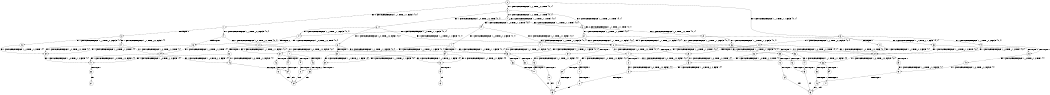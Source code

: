 digraph BCG {
size = "7, 10.5";
center = TRUE;
node [shape = circle];
0 [peripheries = 2];
0 -> 1 [label = "EX !0 !ATOMIC_EXCH_BRANCH (1, +1, TRUE, +1, 1, FALSE) !{0, 1}"];
0 -> 2 [label = "EX !1 !ATOMIC_EXCH_BRANCH (1, +1, TRUE, +0, 2, TRUE) !{0, 1}"];
0 -> 3 [label = "EX !0 !ATOMIC_EXCH_BRANCH (1, +1, TRUE, +1, 1, FALSE) !{0, 1}"];
1 -> 4 [label = "EX !1 !ATOMIC_EXCH_BRANCH (1, +1, TRUE, +0, 2, FALSE) !{0, 1}"];
1 -> 5 [label = "TERMINATE !0"];
2 -> 6 [label = "EX !1 !ATOMIC_EXCH_BRANCH (1, +0, TRUE, +1, 2, TRUE) !{0, 1}"];
2 -> 7 [label = "EX !0 !ATOMIC_EXCH_BRANCH (1, +1, TRUE, +1, 1, TRUE) !{0, 1}"];
2 -> 8 [label = "EX !0 !ATOMIC_EXCH_BRANCH (1, +1, TRUE, +1, 1, TRUE) !{0, 1}"];
3 -> 9 [label = "EX !1 !ATOMIC_EXCH_BRANCH (1, +1, TRUE, +0, 2, FALSE) !{0, 1}"];
3 -> 10 [label = "EX !1 !ATOMIC_EXCH_BRANCH (1, +1, TRUE, +0, 2, FALSE) !{0, 1}"];
3 -> 11 [label = "TERMINATE !0"];
4 -> 12 [label = "EX !1 !ATOMIC_EXCH_BRANCH (1, +0, TRUE, +1, 2, TRUE) !{0, 1}"];
4 -> 13 [label = "TERMINATE !0"];
5 -> 14 [label = "EX !1 !ATOMIC_EXCH_BRANCH (1, +1, TRUE, +0, 2, FALSE) !{1}"];
5 -> 15 [label = "EX !1 !ATOMIC_EXCH_BRANCH (1, +1, TRUE, +0, 2, FALSE) !{1}"];
6 -> 16 [label = "EX !1 !ATOMIC_EXCH_BRANCH (1, +0, TRUE, +1, 2, FALSE) !{0, 1}"];
6 -> 17 [label = "EX !0 !ATOMIC_EXCH_BRANCH (1, +1, TRUE, +1, 1, FALSE) !{0, 1}"];
6 -> 18 [label = "EX !0 !ATOMIC_EXCH_BRANCH (1, +1, TRUE, +1, 1, FALSE) !{0, 1}"];
7 -> 7 [label = "EX !0 !ATOMIC_EXCH_BRANCH (1, +1, TRUE, +1, 1, TRUE) !{0, 1}"];
7 -> 19 [label = "EX !1 !ATOMIC_EXCH_BRANCH (1, +0, TRUE, +1, 2, TRUE) !{0, 1}"];
7 -> 8 [label = "EX !0 !ATOMIC_EXCH_BRANCH (1, +1, TRUE, +1, 1, TRUE) !{0, 1}"];
8 -> 20 [label = "EX !1 !ATOMIC_EXCH_BRANCH (1, +0, TRUE, +1, 2, TRUE) !{0, 1}"];
8 -> 8 [label = "EX !0 !ATOMIC_EXCH_BRANCH (1, +1, TRUE, +1, 1, TRUE) !{0, 1}"];
8 -> 21 [label = "EX !1 !ATOMIC_EXCH_BRANCH (1, +0, TRUE, +1, 2, TRUE) !{0, 1}"];
9 -> 22 [label = "EX !1 !ATOMIC_EXCH_BRANCH (1, +0, TRUE, +1, 2, TRUE) !{0, 1}"];
9 -> 23 [label = "TERMINATE !0"];
10 -> 22 [label = "EX !1 !ATOMIC_EXCH_BRANCH (1, +0, TRUE, +1, 2, TRUE) !{0, 1}"];
10 -> 24 [label = "EX !1 !ATOMIC_EXCH_BRANCH (1, +0, TRUE, +1, 2, TRUE) !{0, 1}"];
10 -> 25 [label = "TERMINATE !0"];
11 -> 26 [label = "EX !1 !ATOMIC_EXCH_BRANCH (1, +1, TRUE, +0, 2, FALSE) !{1}"];
12 -> 27 [label = "EX !1 !ATOMIC_EXCH_BRANCH (1, +0, TRUE, +1, 2, FALSE) !{0, 1}"];
12 -> 28 [label = "TERMINATE !0"];
13 -> 29 [label = "EX !1 !ATOMIC_EXCH_BRANCH (1, +0, TRUE, +1, 2, TRUE) !{1}"];
13 -> 30 [label = "EX !1 !ATOMIC_EXCH_BRANCH (1, +0, TRUE, +1, 2, TRUE) !{1}"];
14 -> 29 [label = "EX !1 !ATOMIC_EXCH_BRANCH (1, +0, TRUE, +1, 2, TRUE) !{1}"];
14 -> 30 [label = "EX !1 !ATOMIC_EXCH_BRANCH (1, +0, TRUE, +1, 2, TRUE) !{1}"];
15 -> 30 [label = "EX !1 !ATOMIC_EXCH_BRANCH (1, +0, TRUE, +1, 2, TRUE) !{1}"];
16 -> 31 [label = "EX !0 !ATOMIC_EXCH_BRANCH (1, +1, TRUE, +1, 1, FALSE) !{0, 1}"];
16 -> 32 [label = "TERMINATE !1"];
16 -> 33 [label = "EX !0 !ATOMIC_EXCH_BRANCH (1, +1, TRUE, +1, 1, FALSE) !{0, 1}"];
17 -> 12 [label = "EX !1 !ATOMIC_EXCH_BRANCH (1, +0, TRUE, +1, 2, TRUE) !{0, 1}"];
17 -> 13 [label = "TERMINATE !0"];
18 -> 22 [label = "EX !1 !ATOMIC_EXCH_BRANCH (1, +0, TRUE, +1, 2, TRUE) !{0, 1}"];
18 -> 24 [label = "EX !1 !ATOMIC_EXCH_BRANCH (1, +0, TRUE, +1, 2, TRUE) !{0, 1}"];
18 -> 25 [label = "TERMINATE !0"];
19 -> 17 [label = "EX !0 !ATOMIC_EXCH_BRANCH (1, +1, TRUE, +1, 1, FALSE) !{0, 1}"];
19 -> 34 [label = "EX !1 !ATOMIC_EXCH_BRANCH (1, +0, TRUE, +1, 2, FALSE) !{0, 1}"];
19 -> 18 [label = "EX !0 !ATOMIC_EXCH_BRANCH (1, +1, TRUE, +1, 1, FALSE) !{0, 1}"];
20 -> 35 [label = "EX !0 !ATOMIC_EXCH_BRANCH (1, +1, TRUE, +1, 1, FALSE) !{0, 1}"];
20 -> 36 [label = "EX !1 !ATOMIC_EXCH_BRANCH (1, +0, TRUE, +1, 2, FALSE) !{0, 1}"];
20 -> 18 [label = "EX !0 !ATOMIC_EXCH_BRANCH (1, +1, TRUE, +1, 1, FALSE) !{0, 1}"];
21 -> 36 [label = "EX !1 !ATOMIC_EXCH_BRANCH (1, +0, TRUE, +1, 2, FALSE) !{0, 1}"];
21 -> 18 [label = "EX !0 !ATOMIC_EXCH_BRANCH (1, +1, TRUE, +1, 1, FALSE) !{0, 1}"];
21 -> 37 [label = "EX !1 !ATOMIC_EXCH_BRANCH (1, +0, TRUE, +1, 2, FALSE) !{0, 1}"];
22 -> 38 [label = "EX !1 !ATOMIC_EXCH_BRANCH (1, +0, TRUE, +1, 2, FALSE) !{0, 1}"];
22 -> 39 [label = "TERMINATE !0"];
23 -> 40 [label = "EX !1 !ATOMIC_EXCH_BRANCH (1, +0, TRUE, +1, 2, TRUE) !{1}"];
24 -> 38 [label = "EX !1 !ATOMIC_EXCH_BRANCH (1, +0, TRUE, +1, 2, FALSE) !{0, 1}"];
24 -> 41 [label = "EX !1 !ATOMIC_EXCH_BRANCH (1, +0, TRUE, +1, 2, FALSE) !{0, 1}"];
24 -> 42 [label = "TERMINATE !0"];
25 -> 43 [label = "EX !1 !ATOMIC_EXCH_BRANCH (1, +0, TRUE, +1, 2, TRUE) !{1}"];
26 -> 43 [label = "EX !1 !ATOMIC_EXCH_BRANCH (1, +0, TRUE, +1, 2, TRUE) !{1}"];
27 -> 44 [label = "TERMINATE !0"];
27 -> 45 [label = "TERMINATE !1"];
28 -> 46 [label = "EX !1 !ATOMIC_EXCH_BRANCH (1, +0, TRUE, +1, 2, FALSE) !{1}"];
28 -> 47 [label = "EX !1 !ATOMIC_EXCH_BRANCH (1, +0, TRUE, +1, 2, FALSE) !{1}"];
29 -> 46 [label = "EX !1 !ATOMIC_EXCH_BRANCH (1, +0, TRUE, +1, 2, FALSE) !{1}"];
29 -> 47 [label = "EX !1 !ATOMIC_EXCH_BRANCH (1, +0, TRUE, +1, 2, FALSE) !{1}"];
30 -> 47 [label = "EX !1 !ATOMIC_EXCH_BRANCH (1, +0, TRUE, +1, 2, FALSE) !{1}"];
31 -> 48 [label = "TERMINATE !0"];
31 -> 49 [label = "TERMINATE !1"];
32 -> 50 [label = "EX !0 !ATOMIC_EXCH_BRANCH (1, +1, TRUE, +1, 1, FALSE) !{0}"];
32 -> 51 [label = "EX !0 !ATOMIC_EXCH_BRANCH (1, +1, TRUE, +1, 1, FALSE) !{0}"];
33 -> 52 [label = "TERMINATE !0"];
33 -> 53 [label = "TERMINATE !1"];
34 -> 31 [label = "EX !0 !ATOMIC_EXCH_BRANCH (1, +1, TRUE, +1, 1, FALSE) !{0, 1}"];
34 -> 54 [label = "TERMINATE !1"];
34 -> 33 [label = "EX !0 !ATOMIC_EXCH_BRANCH (1, +1, TRUE, +1, 1, FALSE) !{0, 1}"];
35 -> 22 [label = "EX !1 !ATOMIC_EXCH_BRANCH (1, +0, TRUE, +1, 2, TRUE) !{0, 1}"];
35 -> 23 [label = "TERMINATE !0"];
36 -> 55 [label = "EX !0 !ATOMIC_EXCH_BRANCH (1, +1, TRUE, +1, 1, FALSE) !{0, 1}"];
36 -> 56 [label = "TERMINATE !1"];
36 -> 33 [label = "EX !0 !ATOMIC_EXCH_BRANCH (1, +1, TRUE, +1, 1, FALSE) !{0, 1}"];
37 -> 33 [label = "EX !0 !ATOMIC_EXCH_BRANCH (1, +1, TRUE, +1, 1, FALSE) !{0, 1}"];
37 -> 57 [label = "TERMINATE !1"];
38 -> 58 [label = "TERMINATE !0"];
38 -> 59 [label = "TERMINATE !1"];
39 -> 60 [label = "EX !1 !ATOMIC_EXCH_BRANCH (1, +0, TRUE, +1, 2, FALSE) !{1}"];
40 -> 60 [label = "EX !1 !ATOMIC_EXCH_BRANCH (1, +0, TRUE, +1, 2, FALSE) !{1}"];
41 -> 61 [label = "TERMINATE !0"];
41 -> 62 [label = "TERMINATE !1"];
42 -> 63 [label = "EX !1 !ATOMIC_EXCH_BRANCH (1, +0, TRUE, +1, 2, FALSE) !{1}"];
43 -> 63 [label = "EX !1 !ATOMIC_EXCH_BRANCH (1, +0, TRUE, +1, 2, FALSE) !{1}"];
44 -> 64 [label = "TERMINATE !1"];
45 -> 65 [label = "TERMINATE !0"];
46 -> 64 [label = "TERMINATE !1"];
47 -> 66 [label = "TERMINATE !1"];
48 -> 67 [label = "TERMINATE !1"];
49 -> 68 [label = "TERMINATE !0"];
50 -> 68 [label = "TERMINATE !0"];
51 -> 69 [label = "TERMINATE !0"];
52 -> 70 [label = "TERMINATE !1"];
53 -> 71 [label = "TERMINATE !0"];
54 -> 50 [label = "EX !0 !ATOMIC_EXCH_BRANCH (1, +1, TRUE, +1, 1, FALSE) !{0}"];
54 -> 51 [label = "EX !0 !ATOMIC_EXCH_BRANCH (1, +1, TRUE, +1, 1, FALSE) !{0}"];
55 -> 72 [label = "TERMINATE !0"];
55 -> 73 [label = "TERMINATE !1"];
56 -> 74 [label = "EX !0 !ATOMIC_EXCH_BRANCH (1, +1, TRUE, +1, 1, FALSE) !{0}"];
57 -> 75 [label = "EX !0 !ATOMIC_EXCH_BRANCH (1, +1, TRUE, +1, 1, FALSE) !{0}"];
58 -> 76 [label = "TERMINATE !1"];
59 -> 77 [label = "TERMINATE !0"];
60 -> 76 [label = "TERMINATE !1"];
61 -> 78 [label = "TERMINATE !1"];
62 -> 79 [label = "TERMINATE !0"];
63 -> 78 [label = "TERMINATE !1"];
64 -> 80 [label = "exit"];
65 -> 80 [label = "exit"];
66 -> 81 [label = "exit"];
67 -> 80 [label = "exit"];
68 -> 80 [label = "exit"];
69 -> 82 [label = "exit"];
70 -> 83 [label = "exit"];
71 -> 83 [label = "exit"];
72 -> 84 [label = "TERMINATE !1"];
73 -> 85 [label = "TERMINATE !0"];
74 -> 85 [label = "TERMINATE !0"];
75 -> 71 [label = "TERMINATE !0"];
76 -> 86 [label = "exit"];
77 -> 86 [label = "exit"];
78 -> 83 [label = "exit"];
79 -> 83 [label = "exit"];
84 -> 86 [label = "exit"];
85 -> 86 [label = "exit"];
}
